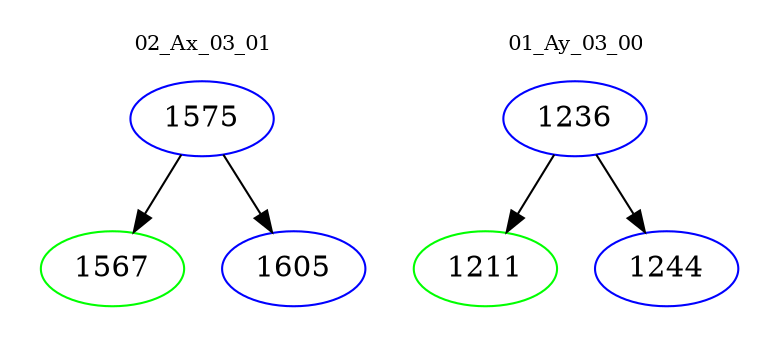 digraph{
subgraph cluster_0 {
color = white
label = "02_Ax_03_01";
fontsize=10;
T0_1575 [label="1575", color="blue"]
T0_1575 -> T0_1567 [color="black"]
T0_1567 [label="1567", color="green"]
T0_1575 -> T0_1605 [color="black"]
T0_1605 [label="1605", color="blue"]
}
subgraph cluster_1 {
color = white
label = "01_Ay_03_00";
fontsize=10;
T1_1236 [label="1236", color="blue"]
T1_1236 -> T1_1211 [color="black"]
T1_1211 [label="1211", color="green"]
T1_1236 -> T1_1244 [color="black"]
T1_1244 [label="1244", color="blue"]
}
}
